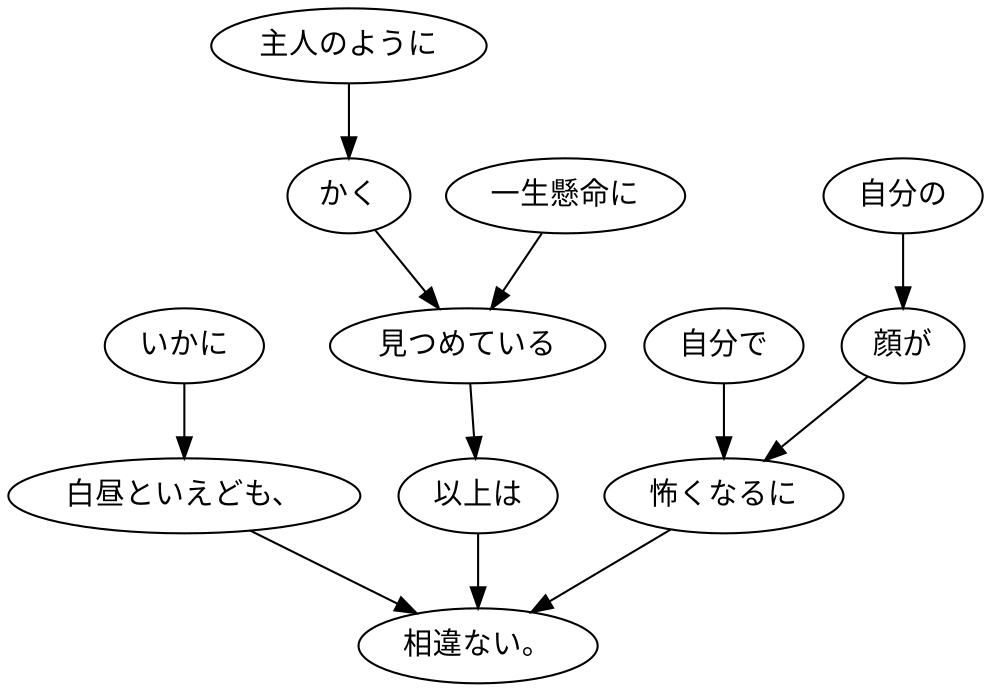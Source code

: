 digraph graph5655 {
	node0 [label="いかに"];
	node1 [label="白昼といえども、"];
	node2 [label="主人のように"];
	node3 [label="かく"];
	node4 [label="一生懸命に"];
	node5 [label="見つめている"];
	node6 [label="以上は"];
	node7 [label="自分で"];
	node8 [label="自分の"];
	node9 [label="顔が"];
	node10 [label="怖くなるに"];
	node11 [label="相違ない。"];
	node0 -> node1;
	node1 -> node11;
	node2 -> node3;
	node3 -> node5;
	node4 -> node5;
	node5 -> node6;
	node6 -> node11;
	node7 -> node10;
	node8 -> node9;
	node9 -> node10;
	node10 -> node11;
}
